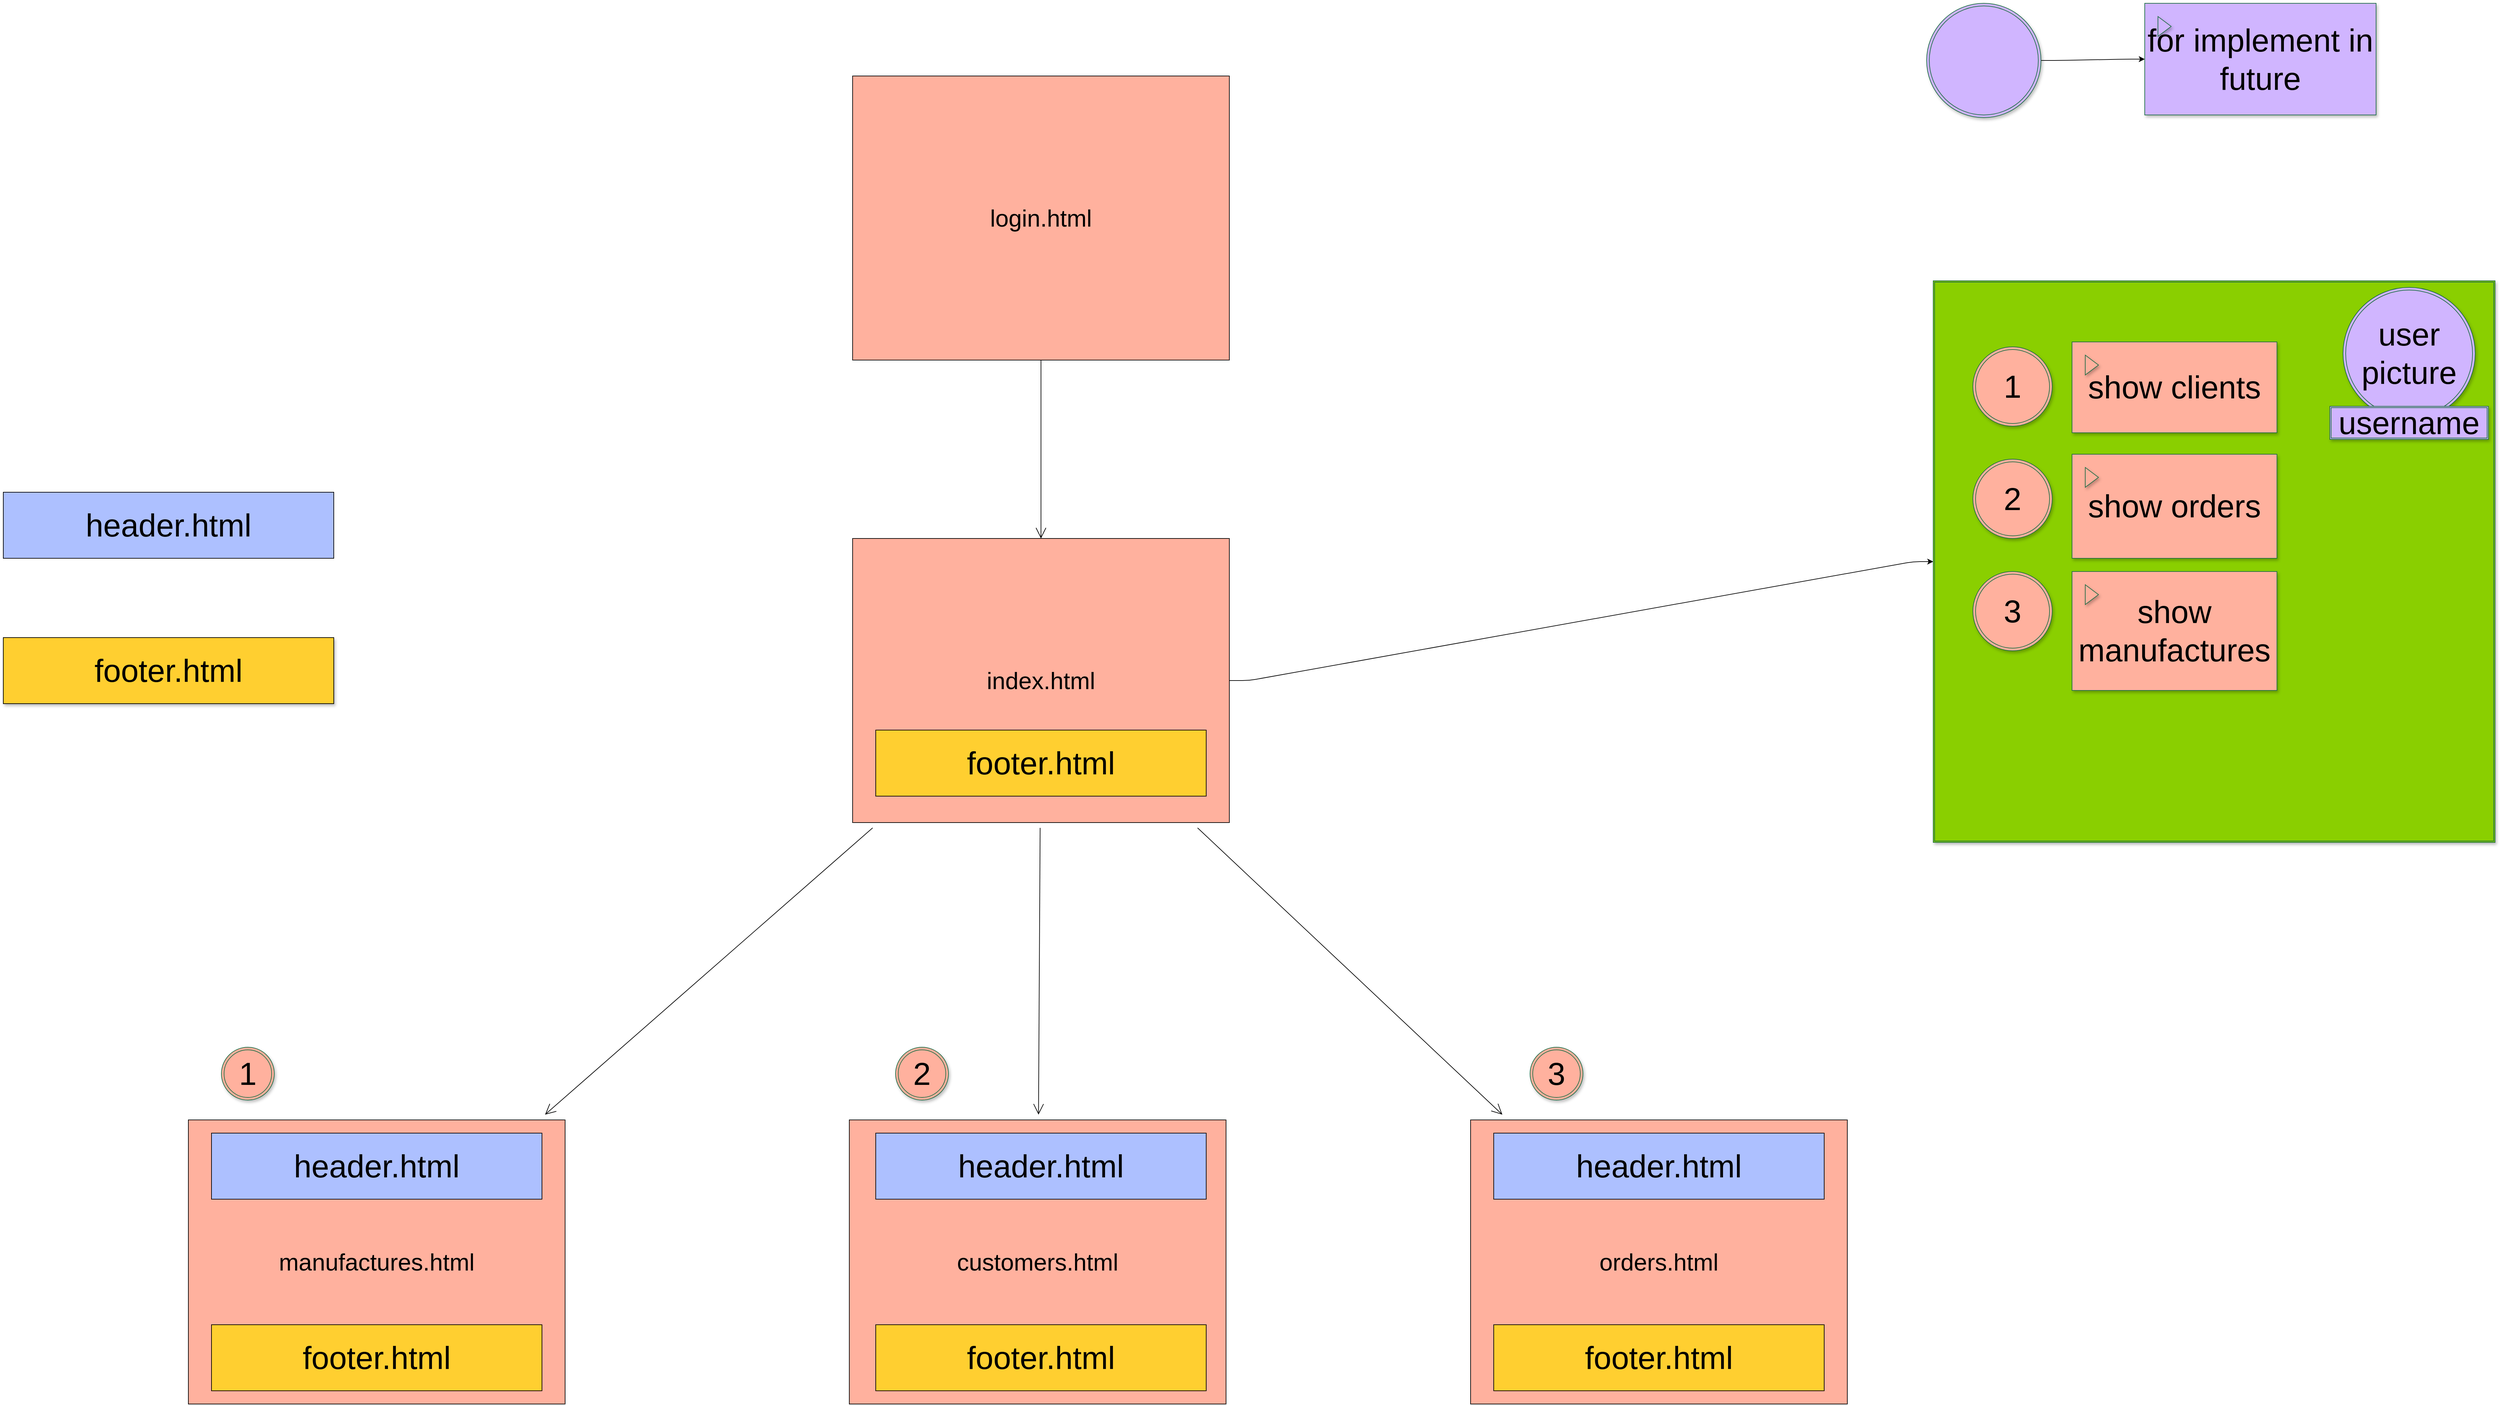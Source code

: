 <mxfile>
    <diagram id="yOtjCvt9NFVpBaILGM7R" name="Página-1">
        <mxGraphModel dx="6107" dy="3823" grid="1" gridSize="10" guides="1" tooltips="1" connect="1" arrows="1" fold="1" page="0" pageScale="1" pageWidth="827" pageHeight="1169" math="0" shadow="0">
            <root>
                <mxCell id="0"/>
                <mxCell id="1" parent="0"/>
                <mxCell id="221" style="edgeStyle=none;curved=1;rounded=0;orthogonalLoop=1;jettySize=auto;html=1;exitX=0.5;exitY=1;exitDx=0;exitDy=0;entryX=0.5;entryY=0;entryDx=0;entryDy=0;fontSize=36;endArrow=open;startSize=14;endSize=14;sourcePerimeterSpacing=8;targetPerimeterSpacing=8;" parent="1" source="210" target="211" edge="1">
                    <mxGeometry relative="1" as="geometry"/>
                </mxCell>
                <mxCell id="210" value="&lt;font style=&quot;font-size: 36px;&quot;&gt;login.html&lt;/font&gt;" style="rounded=0;whiteSpace=wrap;html=1;fillColor=#FFB19E;" parent="1" vertex="1">
                    <mxGeometry x="-105" y="-1140" width="570" height="430" as="geometry"/>
                </mxCell>
                <mxCell id="213" style="edgeStyle=none;curved=1;rounded=0;orthogonalLoop=1;jettySize=auto;html=1;fontSize=36;endArrow=open;startSize=14;endSize=14;sourcePerimeterSpacing=8;targetPerimeterSpacing=8;" parent="1" source="211" target="212" edge="1">
                    <mxGeometry relative="1" as="geometry"/>
                </mxCell>
                <mxCell id="217" style="edgeStyle=none;curved=1;rounded=0;orthogonalLoop=1;jettySize=auto;html=1;fontSize=36;endArrow=open;startSize=14;endSize=14;sourcePerimeterSpacing=8;targetPerimeterSpacing=8;" parent="1" source="211" target="216" edge="1">
                    <mxGeometry relative="1" as="geometry"/>
                </mxCell>
                <mxCell id="220" style="edgeStyle=none;curved=1;rounded=0;orthogonalLoop=1;jettySize=auto;html=1;fontSize=36;endArrow=open;startSize=14;endSize=14;sourcePerimeterSpacing=8;targetPerimeterSpacing=8;" parent="1" source="211" target="219" edge="1">
                    <mxGeometry relative="1" as="geometry"/>
                </mxCell>
                <mxCell id="234" style="edgeStyle=entityRelationEdgeStyle;html=1;exitX=1;exitY=0.5;exitDx=0;exitDy=0;entryX=0;entryY=0.5;entryDx=0;entryDy=0;fontSize=48;elbow=vertical;strokeColor=#000000;" parent="1" source="211" target="231" edge="1">
                    <mxGeometry relative="1" as="geometry"/>
                </mxCell>
                <mxCell id="222" value="&lt;font style=&quot;font-size: 48px;&quot;&gt;header.html&lt;/font&gt;" style="rounded=0;whiteSpace=wrap;html=1;fillColor=#ADC0FF;" parent="1" vertex="1">
                    <mxGeometry x="-1390" y="-510" width="500" height="100" as="geometry"/>
                </mxCell>
                <mxCell id="226" value="&lt;font style=&quot;font-size: 48px;&quot;&gt;footer.html&lt;/font&gt;" style="rounded=0;whiteSpace=wrap;html=1;shadow=1;fillColor=#FFCF30;" parent="1" vertex="1">
                    <mxGeometry x="-1390" y="-290" width="500" height="100" as="geometry"/>
                </mxCell>
                <mxCell id="231" value="" style="shape=ext;double=1;whiteSpace=wrap;html=1;aspect=fixed;shadow=1;strokeColor=#206E47;fontSize=48;fillColor=#8ACF00;" parent="1" vertex="1">
                    <mxGeometry x="1530" y="-830" width="850" height="850" as="geometry"/>
                </mxCell>
                <mxCell id="235" value="" style="group" parent="1" vertex="1" connectable="0">
                    <mxGeometry x="-105" y="-440" width="570" height="430" as="geometry"/>
                </mxCell>
                <mxCell id="211" value="&lt;font style=&quot;font-size: 36px;&quot;&gt;index.html&lt;/font&gt;" style="rounded=0;whiteSpace=wrap;html=1;fillColor=#FFB19E;" parent="235" vertex="1">
                    <mxGeometry width="570" height="430" as="geometry"/>
                </mxCell>
                <mxCell id="230" value="&lt;font style=&quot;font-size: 48px;&quot;&gt;footer.html&lt;/font&gt;" style="rounded=0;whiteSpace=wrap;html=1;fillColor=#FFCF30;" parent="235" vertex="1">
                    <mxGeometry x="35" y="290" width="500" height="100" as="geometry"/>
                </mxCell>
                <mxCell id="236" value="" style="group" parent="1" vertex="1" connectable="0">
                    <mxGeometry x="830" y="440" width="570" height="430" as="geometry"/>
                </mxCell>
                <mxCell id="219" value="&lt;font style=&quot;font-size: 36px;&quot;&gt;orders.html&lt;br&gt;&lt;/font&gt;" style="rounded=0;whiteSpace=wrap;html=1;fontSize=36;fillColor=#FFB19E;" parent="236" vertex="1">
                    <mxGeometry width="570" height="430" as="geometry"/>
                </mxCell>
                <mxCell id="225" value="&lt;font style=&quot;font-size: 48px;&quot;&gt;header.html&lt;/font&gt;" style="rounded=0;whiteSpace=wrap;html=1;fillColor=#ADC0FF;" parent="236" vertex="1">
                    <mxGeometry x="35" y="20" width="500" height="100" as="geometry"/>
                </mxCell>
                <mxCell id="229" value="&lt;font style=&quot;font-size: 48px;&quot;&gt;footer.html&lt;/font&gt;" style="rounded=0;whiteSpace=wrap;html=1;fillColor=#FFCF30;" parent="236" vertex="1">
                    <mxGeometry x="35" y="310" width="500" height="100" as="geometry"/>
                </mxCell>
                <mxCell id="237" value="" style="group" parent="1" vertex="1" connectable="0">
                    <mxGeometry x="-110" y="440" width="570" height="430" as="geometry"/>
                </mxCell>
                <mxCell id="216" value="customers.html" style="rounded=0;whiteSpace=wrap;html=1;fontSize=36;fillColor=#FFB19E;" parent="237" vertex="1">
                    <mxGeometry width="570" height="430" as="geometry"/>
                </mxCell>
                <mxCell id="224" value="&lt;font style=&quot;font-size: 48px;&quot;&gt;header.html&lt;/font&gt;" style="rounded=0;whiteSpace=wrap;html=1;fillColor=#ADC0FF;" parent="237" vertex="1">
                    <mxGeometry x="40" y="20" width="500" height="100" as="geometry"/>
                </mxCell>
                <mxCell id="228" value="&lt;font style=&quot;font-size: 48px;&quot;&gt;footer.html&lt;/font&gt;" style="rounded=0;whiteSpace=wrap;html=1;fillColor=#FFCF30;" parent="237" vertex="1">
                    <mxGeometry x="40" y="310" width="500" height="100" as="geometry"/>
                </mxCell>
                <mxCell id="238" value="" style="group" parent="1" vertex="1" connectable="0">
                    <mxGeometry x="-1110" y="440" width="570" height="430" as="geometry"/>
                </mxCell>
                <mxCell id="212" value="manufactures.html" style="rounded=0;whiteSpace=wrap;html=1;fontSize=36;fillColor=#FFB19E;" parent="238" vertex="1">
                    <mxGeometry width="570" height="430" as="geometry"/>
                </mxCell>
                <mxCell id="223" value="&lt;font style=&quot;font-size: 48px;&quot;&gt;header.html&lt;/font&gt;" style="rounded=0;whiteSpace=wrap;html=1;fillColor=#ADC0FF;" parent="238" vertex="1">
                    <mxGeometry x="35" y="20" width="500" height="100" as="geometry"/>
                </mxCell>
                <mxCell id="227" value="&lt;font style=&quot;font-size: 48px;&quot;&gt;footer.html&lt;/font&gt;" style="rounded=0;whiteSpace=wrap;html=1;fillColor=#FFCF30;" parent="238" vertex="1">
                    <mxGeometry x="35" y="310" width="500" height="100" as="geometry"/>
                </mxCell>
                <mxCell id="240" value="1" style="ellipse;shape=doubleEllipse;whiteSpace=wrap;html=1;aspect=fixed;shadow=1;strokeColor=#206E47;fontSize=48;fillColor=#FFB19E;" parent="1" vertex="1">
                    <mxGeometry x="1590" y="-730" width="120" height="120" as="geometry"/>
                </mxCell>
                <mxCell id="242" value="2" style="ellipse;shape=doubleEllipse;whiteSpace=wrap;html=1;aspect=fixed;shadow=1;strokeColor=#206E47;fontSize=48;fillColor=#FFB19E;" parent="1" vertex="1">
                    <mxGeometry x="1590" y="-560" width="120" height="120" as="geometry"/>
                </mxCell>
                <mxCell id="243" value="3" style="ellipse;shape=doubleEllipse;whiteSpace=wrap;html=1;aspect=fixed;shadow=1;strokeColor=#206E47;fontSize=48;fillColor=#FFB19E;" parent="1" vertex="1">
                    <mxGeometry x="1590" y="-390" width="120" height="120" as="geometry"/>
                </mxCell>
                <mxCell id="244" value="1" style="ellipse;shape=doubleEllipse;whiteSpace=wrap;html=1;aspect=fixed;shadow=1;strokeColor=#206E47;fontSize=48;fillColor=#FFB19E;" parent="1" vertex="1">
                    <mxGeometry x="-1060" y="330" width="80" height="80" as="geometry"/>
                </mxCell>
                <mxCell id="245" value="2" style="ellipse;shape=doubleEllipse;whiteSpace=wrap;html=1;aspect=fixed;shadow=1;strokeColor=#206E47;fontSize=48;fillColor=#FFB19E;" parent="1" vertex="1">
                    <mxGeometry x="-40" y="330" width="80" height="80" as="geometry"/>
                </mxCell>
                <mxCell id="246" value="3" style="ellipse;shape=doubleEllipse;whiteSpace=wrap;html=1;aspect=fixed;shadow=1;strokeColor=#206E47;fontSize=48;fillColor=#FFB19E;" parent="1" vertex="1">
                    <mxGeometry x="920" y="330" width="80" height="80" as="geometry"/>
                </mxCell>
                <mxCell id="247" value="show clients" style="html=1;whiteSpace=wrap;container=1;recursiveResize=0;collapsible=0;shadow=1;strokeColor=#206E47;fontSize=48;fillColor=#FFB19E;" parent="1" vertex="1">
                    <mxGeometry x="1740" y="-737.5" width="310" height="137.5" as="geometry"/>
                </mxCell>
                <mxCell id="248" value="" style="triangle;html=1;whiteSpace=wrap;shadow=1;strokeColor=#206E47;fontSize=48;fillColor=#FFB19E;" parent="247" vertex="1">
                    <mxGeometry x="20" y="20" width="20" height="30" as="geometry"/>
                </mxCell>
                <mxCell id="249" value="show orders" style="html=1;whiteSpace=wrap;container=1;recursiveResize=0;collapsible=0;shadow=1;strokeColor=#206E47;fontSize=48;fillColor=#FFB19E;" parent="1" vertex="1">
                    <mxGeometry x="1740" y="-567.5" width="310" height="157.5" as="geometry"/>
                </mxCell>
                <mxCell id="250" value="" style="triangle;html=1;whiteSpace=wrap;shadow=1;strokeColor=#206E47;fontSize=48;fillColor=#FFB19E;" parent="249" vertex="1">
                    <mxGeometry x="20" y="20" width="20" height="30" as="geometry"/>
                </mxCell>
                <mxCell id="251" value="show manufactures" style="html=1;whiteSpace=wrap;container=1;recursiveResize=0;collapsible=0;shadow=1;strokeColor=#206E47;fontSize=48;fillColor=#FFB19E;" parent="1" vertex="1">
                    <mxGeometry x="1740" y="-390" width="310" height="180" as="geometry"/>
                </mxCell>
                <mxCell id="252" value="" style="triangle;html=1;whiteSpace=wrap;shadow=1;strokeColor=#206E47;fontSize=48;fillColor=#FFB19E;" parent="251" vertex="1">
                    <mxGeometry x="20" y="20" width="20" height="30" as="geometry"/>
                </mxCell>
                <mxCell id="254" value="user picture" style="ellipse;shape=doubleEllipse;whiteSpace=wrap;html=1;aspect=fixed;shadow=1;strokeColor=#206E47;fontSize=48;fillColor=#D0B5FF;" parent="1" vertex="1">
                    <mxGeometry x="2150" y="-820" width="200" height="200" as="geometry"/>
                </mxCell>
                <mxCell id="258" value="username" style="shape=ext;double=1;rounded=0;whiteSpace=wrap;html=1;shadow=1;strokeColor=#206E47;fontSize=48;fillColor=#D0B5FF;" parent="1" vertex="1">
                    <mxGeometry x="2130" y="-640" width="240" height="50" as="geometry"/>
                </mxCell>
                <mxCell id="260" style="edgeStyle=entityRelationEdgeStyle;html=1;exitX=1;exitY=0.5;exitDx=0;exitDy=0;strokeColor=#000000;fontSize=48;elbow=vertical;" parent="1" source="259" target="261" edge="1">
                    <mxGeometry relative="1" as="geometry">
                        <mxPoint x="1940" y="-1164" as="targetPoint"/>
                    </mxGeometry>
                </mxCell>
                <mxCell id="259" value="" style="ellipse;shape=doubleEllipse;whiteSpace=wrap;html=1;aspect=fixed;shadow=1;strokeColor=#206E47;fontSize=48;fillColor=#D0B5FF;" parent="1" vertex="1">
                    <mxGeometry x="1520" y="-1250" width="173" height="173" as="geometry"/>
                </mxCell>
                <mxCell id="261" value="for implement in future" style="html=1;whiteSpace=wrap;container=1;recursiveResize=0;collapsible=0;shadow=1;strokeColor=#206E47;fontSize=48;fillColor=#D0B5FF;" parent="1" vertex="1">
                    <mxGeometry x="1850" y="-1250" width="350" height="169" as="geometry"/>
                </mxCell>
                <mxCell id="262" value="" style="triangle;html=1;whiteSpace=wrap;shadow=1;strokeColor=#206E47;fontSize=48;fillColor=#D0B5FF;" parent="261" vertex="1">
                    <mxGeometry x="20" y="20" width="20" height="30" as="geometry"/>
                </mxCell>
            </root>
        </mxGraphModel>
    </diagram>
</mxfile>